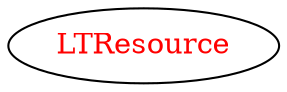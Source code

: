 digraph dependencyGraph {
 concentrate=true;
 ranksep="2.0";
 rankdir="LR"; 
 splines="ortho";
"LTResource" [fontcolor="red"];
}